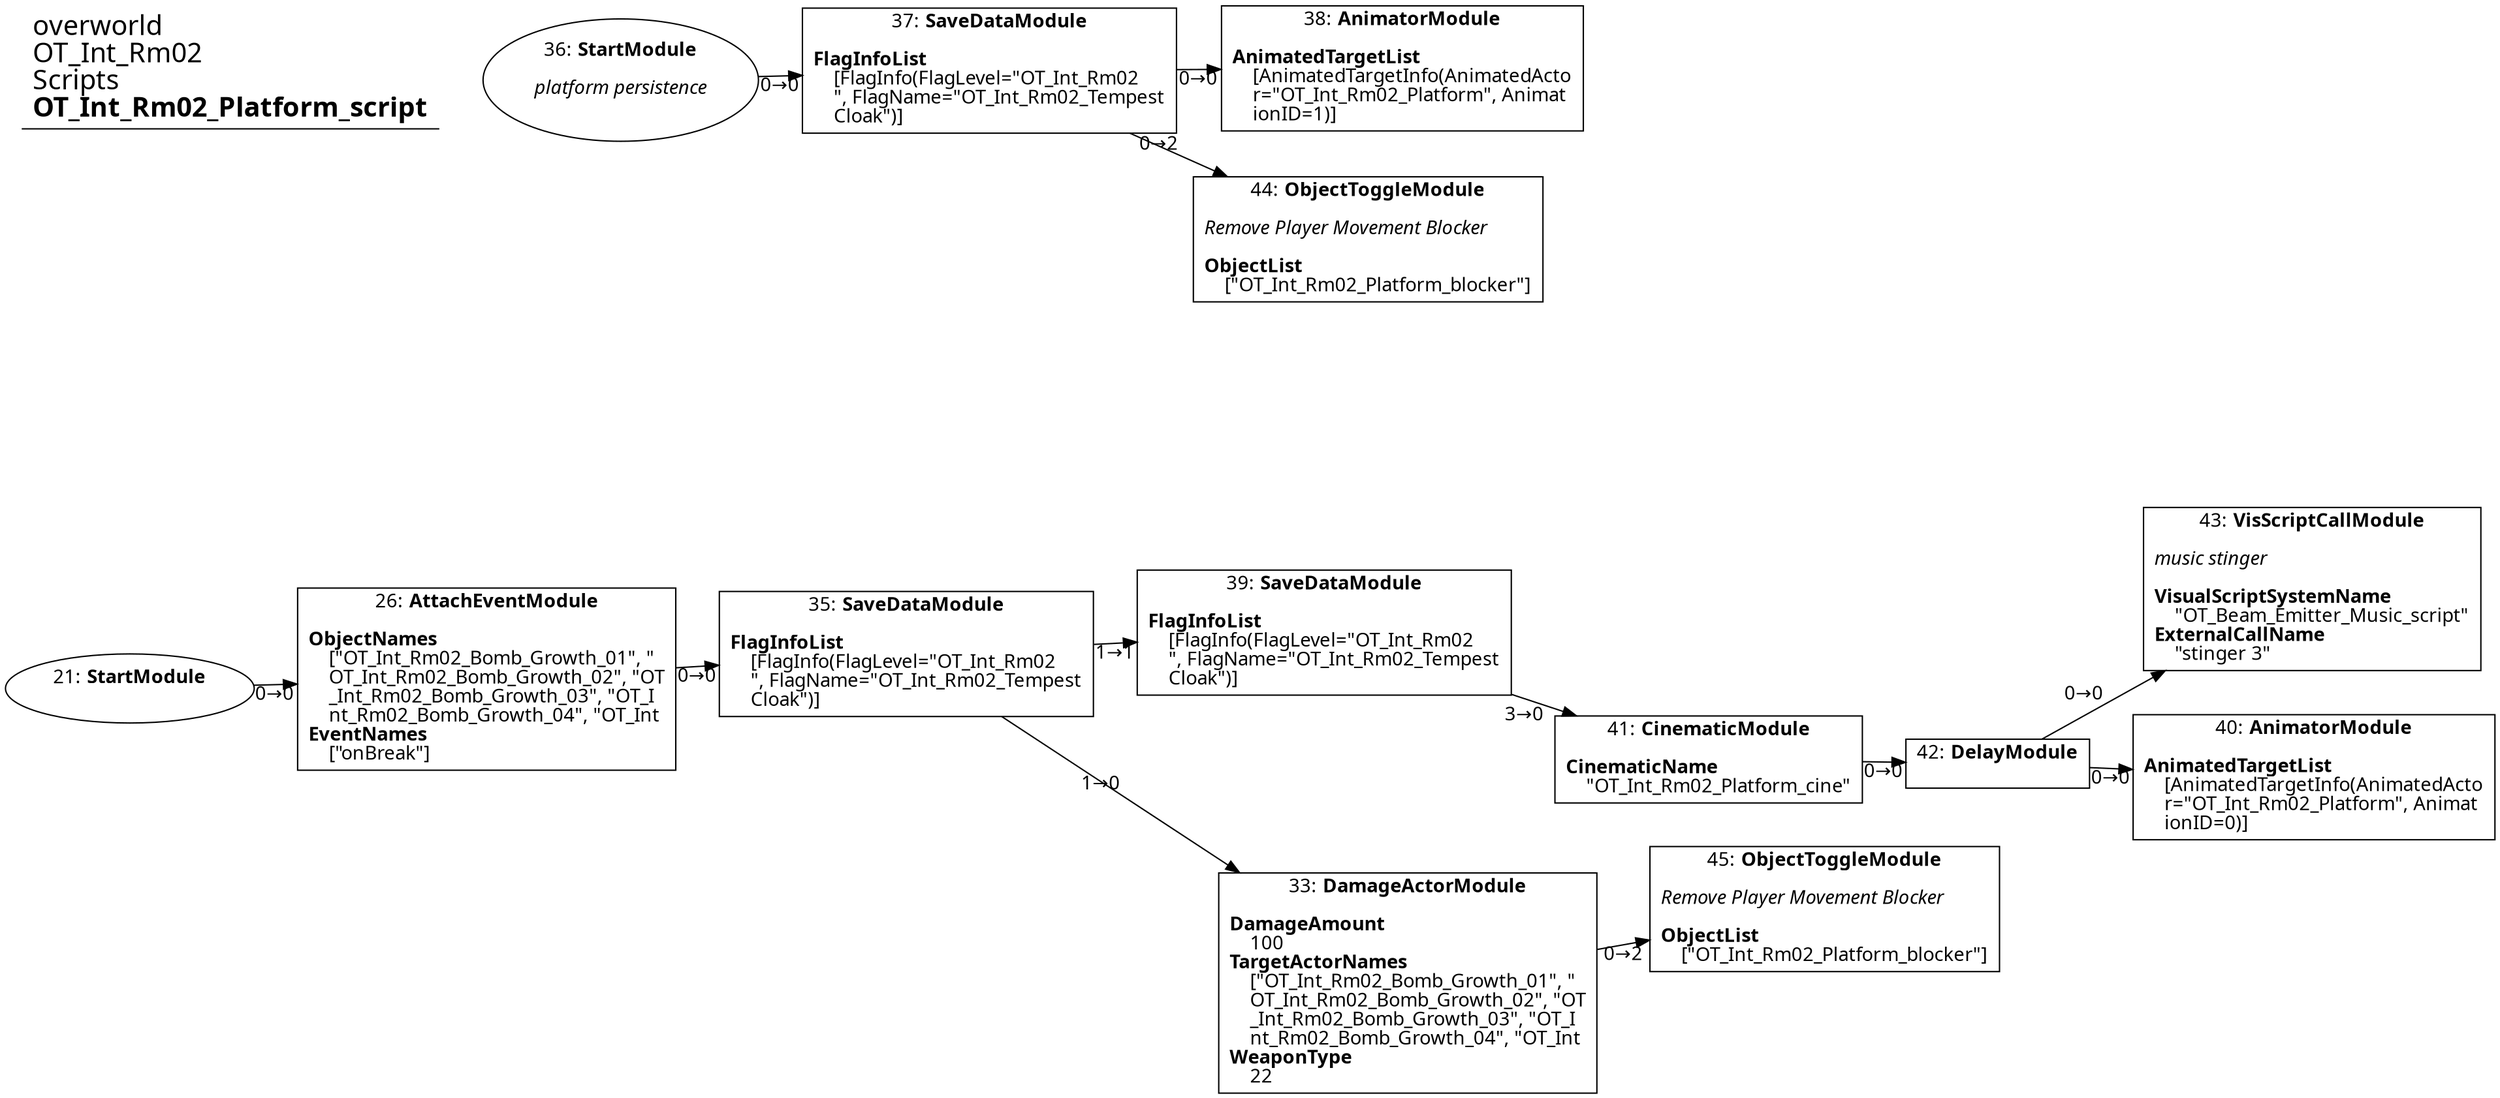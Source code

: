 digraph {
    layout = fdp;
    overlap = prism;
    sep = "+16";
    splines = spline;

    node [ shape = box ];

    graph [ fontname = "Segoe UI" ];
    node [ fontname = "Segoe UI" ];
    edge [ fontname = "Segoe UI" ];

    21 [ label = <21: <b>StartModule</b><br/><br/>> ];
    21 [ shape = oval ]
    21 [ pos = "-0.13700001,-0.41900003!" ];
    21 -> 26 [ label = "0→0" ];

    26 [ label = <26: <b>AttachEventModule</b><br/><br/><b>ObjectNames</b><br align="left"/>    [&quot;OT_Int_Rm02_Bomb_Growth_01&quot;, &quot;<br align="left"/>    OT_Int_Rm02_Bomb_Growth_02&quot;, &quot;OT<br align="left"/>    _Int_Rm02_Bomb_Growth_03&quot;, &quot;OT_I<br align="left"/>    nt_Rm02_Bomb_Growth_04&quot;, &quot;OT_Int<br align="left"/><b>EventNames</b><br align="left"/>    [&quot;onBreak&quot;]<br align="left"/>> ];
    26 [ pos = "0.09900001,-0.41900003!" ];
    26 -> 35 [ label = "0→0" ];

    33 [ label = <33: <b>DamageActorModule</b><br/><br/><b>DamageAmount</b><br align="left"/>    100<br align="left"/><b>TargetActorNames</b><br align="left"/>    [&quot;OT_Int_Rm02_Bomb_Growth_01&quot;, &quot;<br align="left"/>    OT_Int_Rm02_Bomb_Growth_02&quot;, &quot;OT<br align="left"/>    _Int_Rm02_Bomb_Growth_03&quot;, &quot;OT_I<br align="left"/>    nt_Rm02_Bomb_Growth_04&quot;, &quot;OT_Int<br align="left"/><b>WeaponType</b><br align="left"/>    22<br align="left"/>> ];
    33 [ pos = "0.65800005,-0.65400004!" ];
    33 -> 45 [ label = "0→2" ];

    35 [ label = <35: <b>SaveDataModule</b><br/><br/><b>FlagInfoList</b><br align="left"/>    [FlagInfo(FlagLevel=&quot;OT_Int_Rm02<br align="left"/>    &quot;, FlagName=&quot;OT_Int_Rm02_Tempest<br align="left"/>    Cloak&quot;)]<br align="left"/>> ];
    35 [ pos = "0.33400002,-0.41900003!" ];
    35 -> 39 [ label = "1→1" ];
    35 -> 33 [ label = "1→0" ];

    36 [ label = <36: <b>StartModule</b><br/><br/><i>platform persistence<br align="left"/></i><br align="left"/>> ];
    36 [ shape = oval ]
    36 [ pos = "-0.104,0.116000004!" ];
    36 -> 37 [ label = "0→0" ];

    37 [ label = <37: <b>SaveDataModule</b><br/><br/><b>FlagInfoList</b><br align="left"/>    [FlagInfo(FlagLevel=&quot;OT_Int_Rm02<br align="left"/>    &quot;, FlagName=&quot;OT_Int_Rm02_Tempest<br align="left"/>    Cloak&quot;)]<br align="left"/>> ];
    37 [ pos = "0.106000006,0.116000004!" ];
    37 -> 38 [ label = "0→0" ];
    37 -> 44 [ label = "0→2" ];

    38 [ label = <38: <b>AnimatorModule</b><br/><br/><b>AnimatedTargetList</b><br align="left"/>    [AnimatedTargetInfo(AnimatedActo<br align="left"/>    r=&quot;OT_Int_Rm02_Platform&quot;, Animat<br align="left"/>    ionID=1)]<br align="left"/>> ];
    38 [ pos = "0.347,0.116000004!" ];

    39 [ label = <39: <b>SaveDataModule</b><br/><br/><b>FlagInfoList</b><br align="left"/>    [FlagInfo(FlagLevel=&quot;OT_Int_Rm02<br align="left"/>    &quot;, FlagName=&quot;OT_Int_Rm02_Tempest<br align="left"/>    Cloak&quot;)]<br align="left"/>> ];
    39 [ pos = "0.656,-0.41900003!" ];
    39 -> 41 [ label = "3→0" ];

    40 [ label = <40: <b>AnimatorModule</b><br/><br/><b>AnimatedTargetList</b><br align="left"/>    [AnimatedTargetInfo(AnimatedActo<br align="left"/>    r=&quot;OT_Int_Rm02_Platform&quot;, Animat<br align="left"/>    ionID=0)]<br align="left"/>> ];
    40 [ pos = "1.322,-0.46500003!" ];

    41 [ label = <41: <b>CinematicModule</b><br/><br/><b>CinematicName</b><br align="left"/>    &quot;OT_Int_Rm02_Platform_cine&quot;<br align="left"/>> ];
    41 [ pos = "0.90800005,-0.46500003!" ];
    41 -> 42 [ label = "0→0" ];

    42 [ label = <42: <b>DelayModule</b><br/><br/>> ];
    42 [ pos = "1.1240001,-0.46500003!" ];
    42 -> 40 [ label = "0→0" ];
    42 -> 43 [ label = "0→0" ];

    43 [ label = <43: <b>VisScriptCallModule</b><br/><br/><i>music stinger<br align="left"/></i><br align="left"/><b>VisualScriptSystemName</b><br align="left"/>    &quot;OT_Beam_Emitter_Music_script&quot;<br align="left"/><b>ExternalCallName</b><br align="left"/>    &quot;stinger 3&quot;<br align="left"/>> ];
    43 [ pos = "1.3230001,-0.39400002!" ];

    44 [ label = <44: <b>ObjectToggleModule</b><br/><br/><i>Remove Player Movement Blocker<br align="left"/></i><br align="left"/><b>ObjectList</b><br align="left"/>    [&quot;OT_Int_Rm02_Platform_blocker&quot;]<br align="left"/>> ];
    44 [ pos = "0.349,-0.015000001!" ];

    45 [ label = <45: <b>ObjectToggleModule</b><br/><br/><i>Remove Player Movement Blocker<br align="left"/></i><br align="left"/><b>ObjectList</b><br align="left"/>    [&quot;OT_Int_Rm02_Platform_blocker&quot;]<br align="left"/>> ];
    45 [ pos = "0.9110001,-0.60800004!" ];

    title [ pos = "-0.13800001,0.117000006!" ];
    title [ shape = underline ];
    title [ label = <<font point-size="20">overworld<br align="left"/>OT_Int_Rm02<br align="left"/>Scripts<br align="left"/><b>OT_Int_Rm02_Platform_script</b><br align="left"/></font>> ];
}
